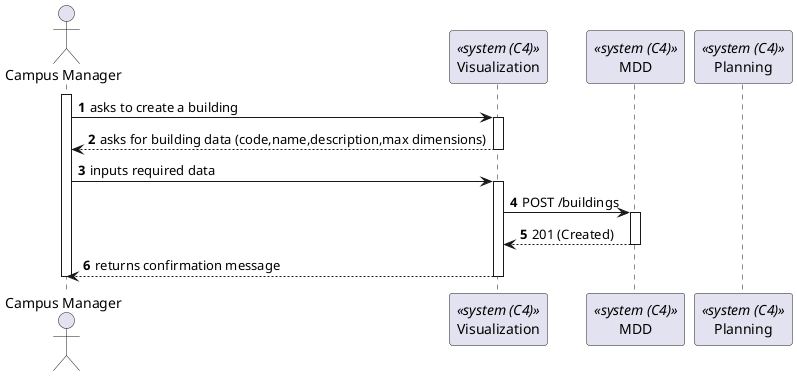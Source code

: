 @startuml process-view
autonumber

actor CM as "Campus Manager"
participant UI as "Visualization" <<system (C4)>>
participant MDD as "MDD" <<system (C4)>>
participant P as "Planning" <<system (C4)>>


activate CM

CM -> UI : asks to create a building
activate UI

CM <-- UI : asks for building data (code,name,description,max dimensions)
deactivate UI

CM -> UI : inputs required data
activate UI

UI -> MDD : POST /buildings
activate MDD
MDD --> UI : 201 (Created)
deactivate MDD

CM <-- UI : returns confirmation message
deactivate UI


deactivate CM

@enduml
